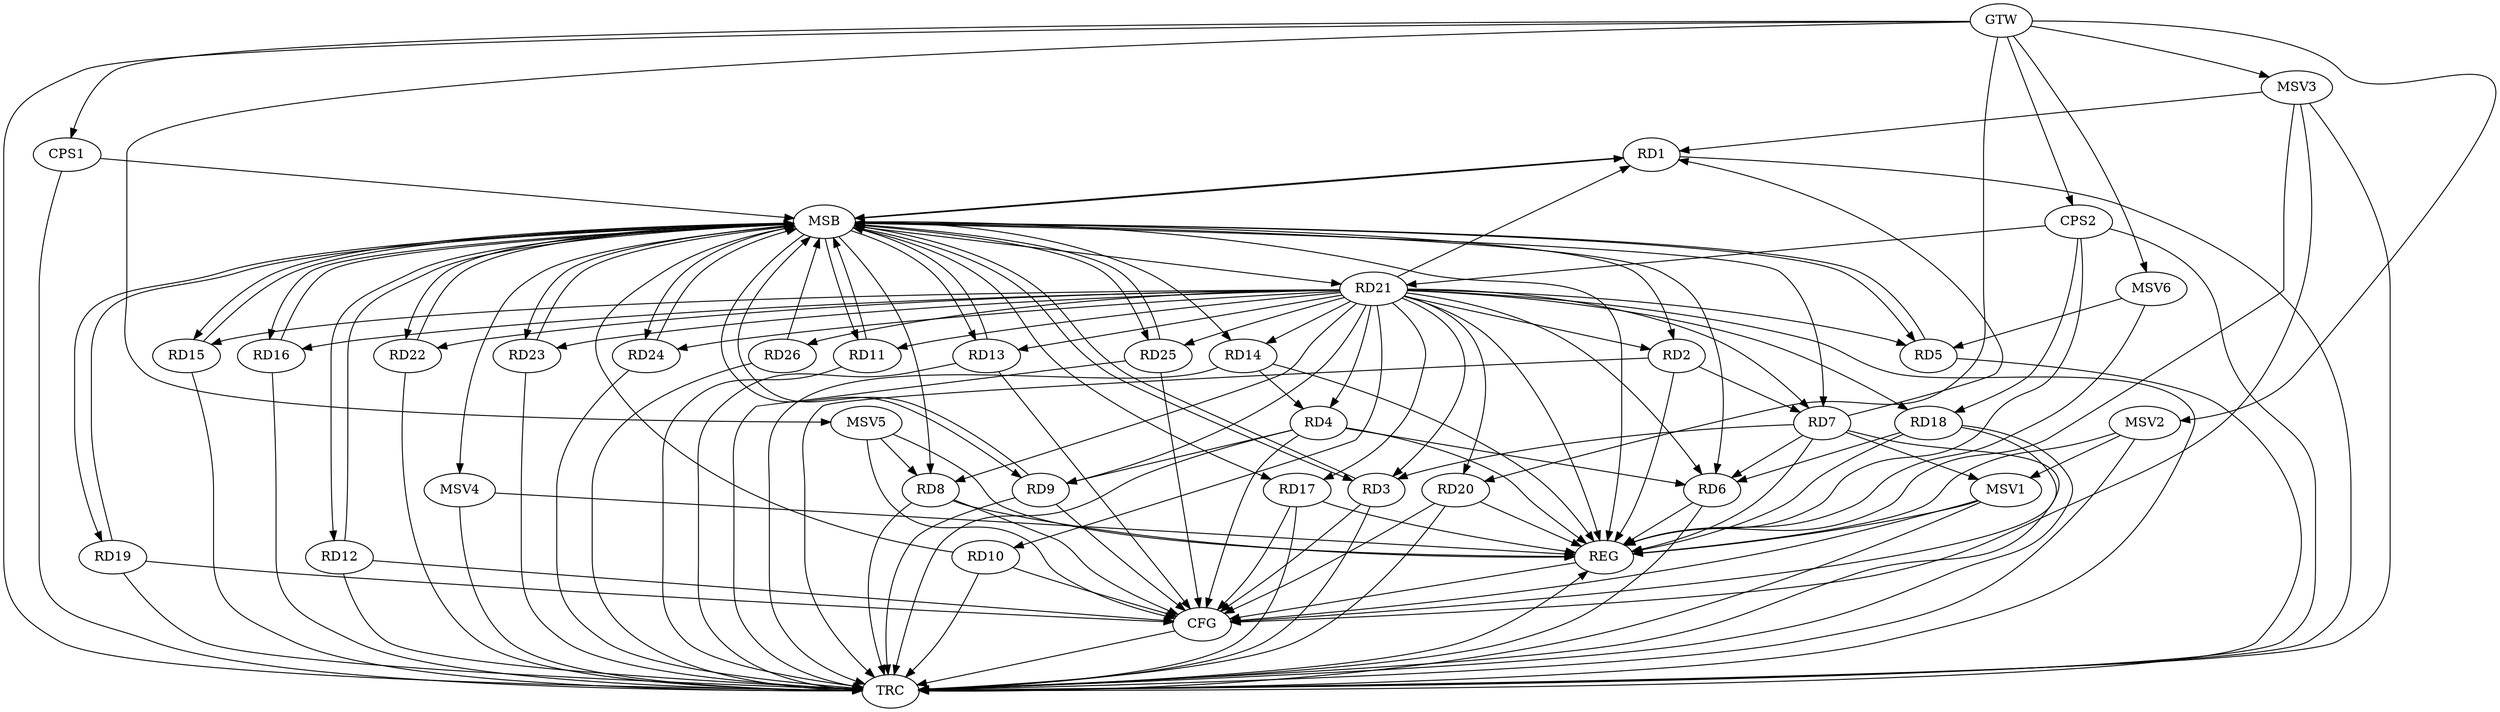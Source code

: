 strict digraph G {
  RD1 [ label="RD1" ];
  RD2 [ label="RD2" ];
  RD3 [ label="RD3" ];
  RD4 [ label="RD4" ];
  RD5 [ label="RD5" ];
  RD6 [ label="RD6" ];
  RD7 [ label="RD7" ];
  RD8 [ label="RD8" ];
  RD9 [ label="RD9" ];
  RD10 [ label="RD10" ];
  RD11 [ label="RD11" ];
  RD12 [ label="RD12" ];
  RD13 [ label="RD13" ];
  RD14 [ label="RD14" ];
  RD15 [ label="RD15" ];
  RD16 [ label="RD16" ];
  RD17 [ label="RD17" ];
  RD18 [ label="RD18" ];
  RD19 [ label="RD19" ];
  RD20 [ label="RD20" ];
  RD21 [ label="RD21" ];
  RD22 [ label="RD22" ];
  RD23 [ label="RD23" ];
  RD24 [ label="RD24" ];
  RD25 [ label="RD25" ];
  RD26 [ label="RD26" ];
  CPS1 [ label="CPS1" ];
  CPS2 [ label="CPS2" ];
  GTW [ label="GTW" ];
  REG [ label="REG" ];
  MSB [ label="MSB" ];
  CFG [ label="CFG" ];
  TRC [ label="TRC" ];
  MSV1 [ label="MSV1" ];
  MSV2 [ label="MSV2" ];
  MSV3 [ label="MSV3" ];
  MSV4 [ label="MSV4" ];
  MSV5 [ label="MSV5" ];
  MSV6 [ label="MSV6" ];
  RD7 -> RD1;
  RD2 -> RD7;
  RD21 -> RD2;
  RD7 -> RD3;
  RD4 -> RD6;
  RD4 -> RD9;
  RD14 -> RD4;
  RD21 -> RD4;
  RD21 -> RD5;
  RD7 -> RD6;
  RD18 -> RD6;
  RD21 -> RD7;
  RD21 -> RD10;
  RD21 -> RD23;
  CPS2 -> RD21;
  CPS2 -> RD18;
  GTW -> RD20;
  GTW -> CPS1;
  GTW -> CPS2;
  RD2 -> REG;
  RD4 -> REG;
  RD6 -> REG;
  RD7 -> REG;
  RD8 -> REG;
  RD14 -> REG;
  RD17 -> REG;
  RD18 -> REG;
  RD20 -> REG;
  RD21 -> REG;
  CPS2 -> REG;
  RD1 -> MSB;
  MSB -> RD3;
  MSB -> REG;
  RD3 -> MSB;
  RD5 -> MSB;
  MSB -> RD8;
  MSB -> RD12;
  RD9 -> MSB;
  MSB -> RD17;
  MSB -> RD23;
  RD10 -> MSB;
  MSB -> RD2;
  RD11 -> MSB;
  MSB -> RD13;
  RD12 -> MSB;
  MSB -> RD6;
  RD13 -> MSB;
  RD15 -> MSB;
  MSB -> RD7;
  MSB -> RD9;
  MSB -> RD11;
  MSB -> RD25;
  RD16 -> MSB;
  RD19 -> MSB;
  MSB -> RD1;
  MSB -> RD21;
  MSB -> RD22;
  RD22 -> MSB;
  RD23 -> MSB;
  MSB -> RD19;
  RD24 -> MSB;
  RD25 -> MSB;
  MSB -> RD15;
  MSB -> RD24;
  RD26 -> MSB;
  MSB -> RD5;
  MSB -> RD16;
  CPS1 -> MSB;
  MSB -> RD14;
  RD25 -> CFG;
  RD12 -> CFG;
  RD17 -> CFG;
  RD8 -> CFG;
  RD20 -> CFG;
  RD3 -> CFG;
  RD10 -> CFG;
  RD13 -> CFG;
  RD18 -> CFG;
  RD4 -> CFG;
  RD19 -> CFG;
  RD9 -> CFG;
  REG -> CFG;
  RD1 -> TRC;
  RD2 -> TRC;
  RD3 -> TRC;
  RD4 -> TRC;
  RD5 -> TRC;
  RD6 -> TRC;
  RD7 -> TRC;
  RD8 -> TRC;
  RD9 -> TRC;
  RD10 -> TRC;
  RD11 -> TRC;
  RD12 -> TRC;
  RD13 -> TRC;
  RD14 -> TRC;
  RD15 -> TRC;
  RD16 -> TRC;
  RD17 -> TRC;
  RD18 -> TRC;
  RD19 -> TRC;
  RD20 -> TRC;
  RD21 -> TRC;
  RD22 -> TRC;
  RD23 -> TRC;
  RD24 -> TRC;
  RD25 -> TRC;
  RD26 -> TRC;
  CPS1 -> TRC;
  CPS2 -> TRC;
  GTW -> TRC;
  CFG -> TRC;
  TRC -> REG;
  RD21 -> RD24;
  RD21 -> RD6;
  RD21 -> RD20;
  RD21 -> RD13;
  RD21 -> RD18;
  RD21 -> RD15;
  RD21 -> RD11;
  RD21 -> RD3;
  RD21 -> RD25;
  RD21 -> RD14;
  RD21 -> RD22;
  RD21 -> RD17;
  RD21 -> RD1;
  RD21 -> RD26;
  RD21 -> RD8;
  RD21 -> RD16;
  RD21 -> RD9;
  RD7 -> MSV1;
  MSV1 -> REG;
  MSV1 -> TRC;
  MSV1 -> CFG;
  MSV2 -> MSV1;
  GTW -> MSV2;
  MSV2 -> REG;
  MSV2 -> TRC;
  MSV3 -> RD1;
  GTW -> MSV3;
  MSV3 -> REG;
  MSV3 -> TRC;
  MSV3 -> CFG;
  MSB -> MSV4;
  MSV4 -> REG;
  MSV4 -> TRC;
  MSV5 -> RD8;
  GTW -> MSV5;
  MSV5 -> REG;
  MSV5 -> CFG;
  MSV6 -> RD5;
  GTW -> MSV6;
  MSV6 -> REG;
}
